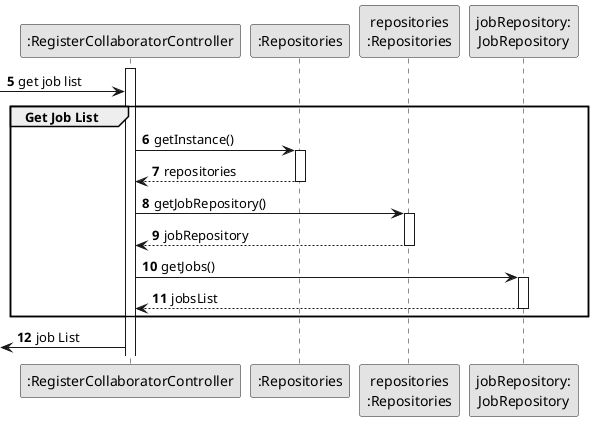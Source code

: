 @startuml
skinparam monochrome true
skinparam packageStyle rectangle
skinparam shadowing false

participant ":RegisterCollaboratorController" as CTRL
participant ":Repositories" as GlobRepo
participant "repositories\n:Repositories" as PLAT
participant "jobRepository:\nJobRepository" as jobRepository

autonumber 5
activate CTRL

-> CTRL: get job list
group Get Job List

CTRL -> GlobRepo : getInstance()
activate GlobRepo
GlobRepo --> CTRL : repositories
deactivate GlobRepo
CTRL -> PLAT : getJobRepository()
activate PLAT
PLAT -->  CTRL: jobRepository
deactivate PLAT
CTRL -> jobRepository : getJobs()
activate jobRepository
jobRepository --> CTRL : jobsList
deactivate jobRepository

end
<- CTRL: job List
@enduml